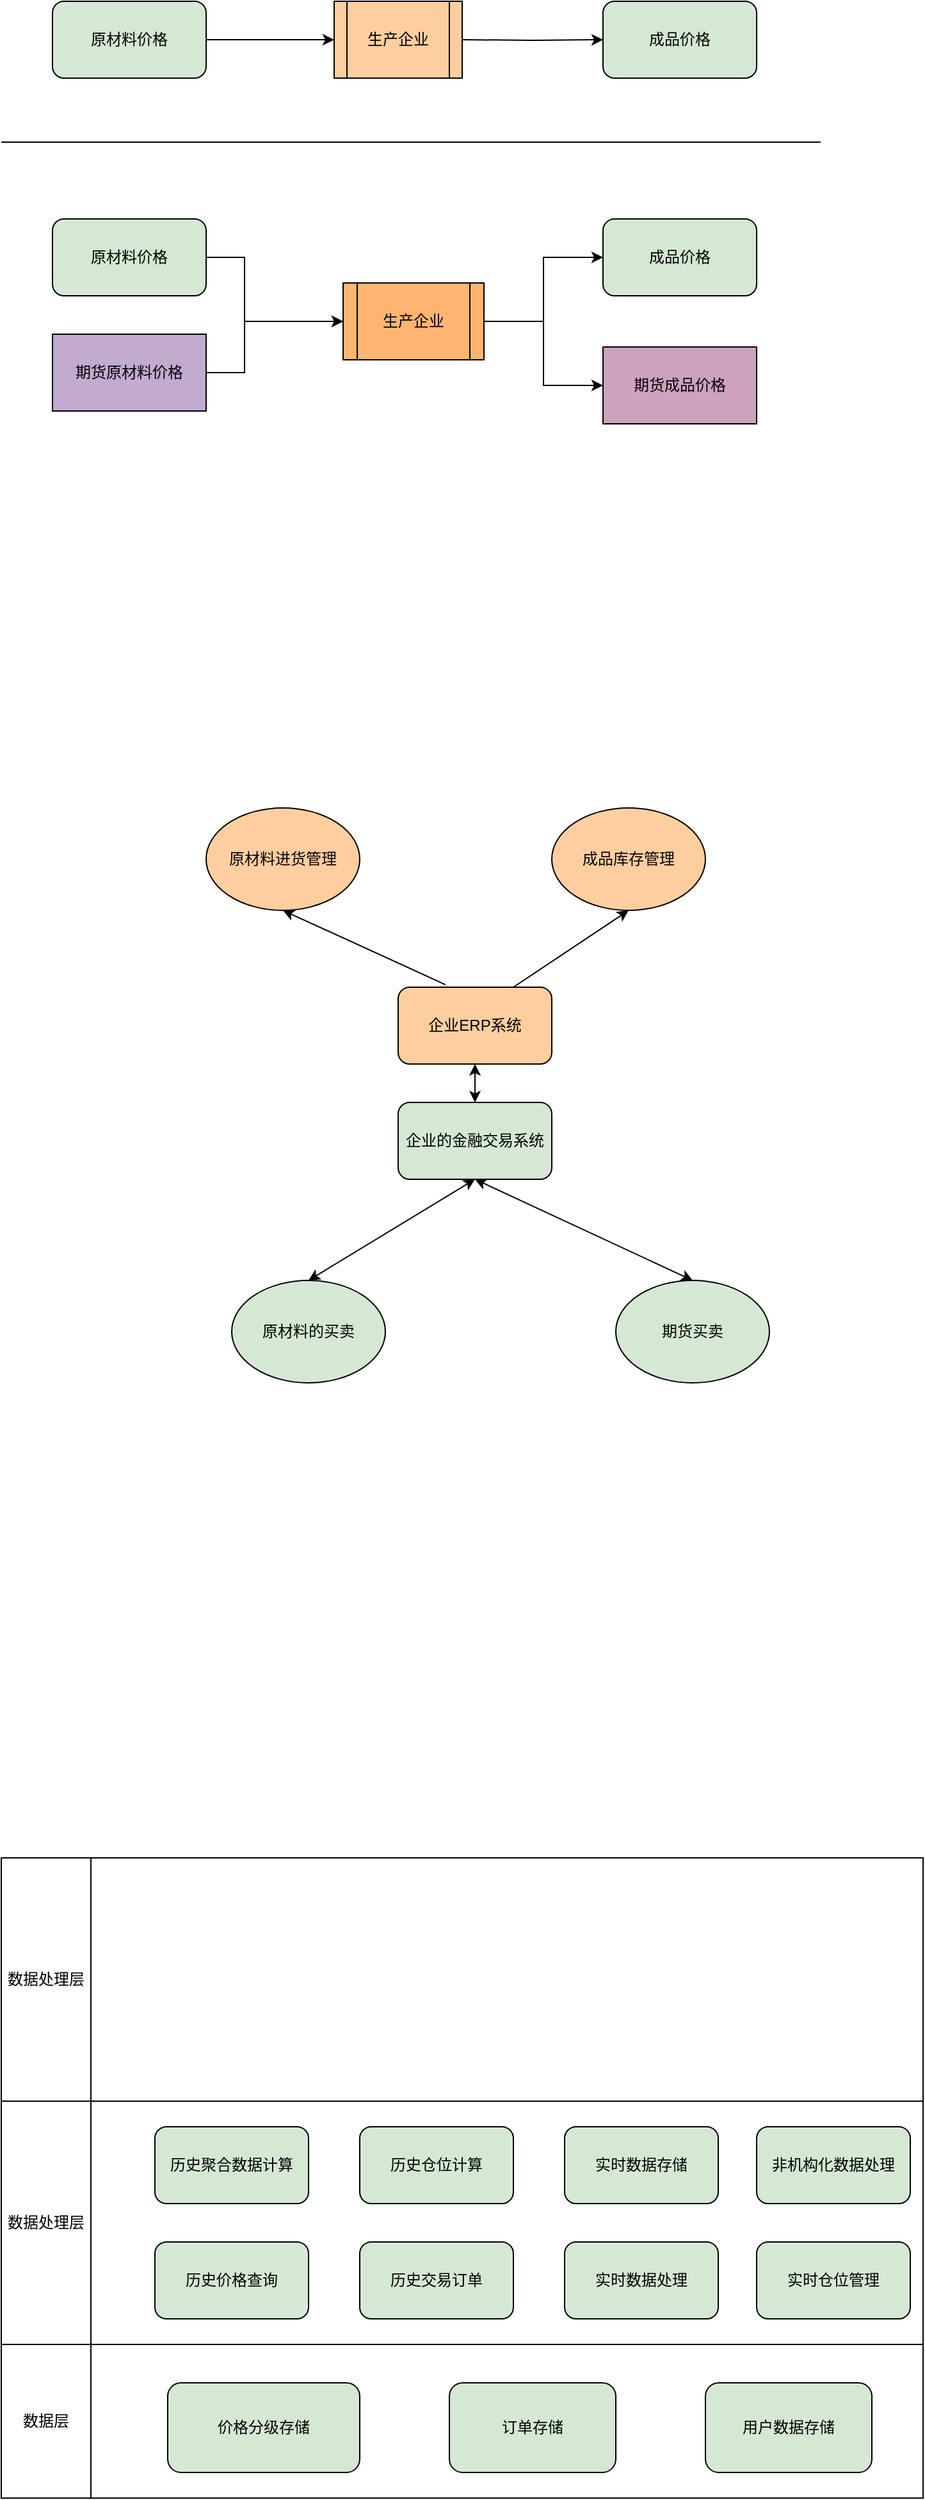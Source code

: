 <mxfile version="10.8.0" type="github"><diagram id="7o7ReF6YEls037SwQ5LS" name="Page-1"><mxGraphModel dx="1158" dy="614" grid="1" gridSize="10" guides="1" tooltips="1" connect="1" arrows="1" fold="1" page="1" pageScale="1" pageWidth="827" pageHeight="1169" math="0" shadow="0"><root><mxCell id="0"/><mxCell id="1" parent="0"/><mxCell id="VMzP-jq-7ChJDkjhJJTq-29" value="" style="rounded=0;whiteSpace=wrap;html=1;fillColor=#FFFFFF;" vertex="1" parent="1"><mxGeometry x="40" y="1810" width="720" height="190" as="geometry"/></mxCell><mxCell id="pUxB87T5R868vP6XW2k0-5" value="" style="edgeStyle=orthogonalEdgeStyle;rounded=0;orthogonalLoop=1;jettySize=auto;html=1;entryX=0;entryY=0.5;entryDx=0;entryDy=0;" parent="1" source="pUxB87T5R868vP6XW2k0-2" edge="1" target="pUxB87T5R868vP6XW2k0-9"><mxGeometry relative="1" as="geometry"><mxPoint x="280" y="200" as="targetPoint"/></mxGeometry></mxCell><mxCell id="pUxB87T5R868vP6XW2k0-2" value="原材料价格" style="rounded=1;whiteSpace=wrap;html=1;fillColor=#D5E8D4;" parent="1" vertex="1"><mxGeometry x="80" y="170" width="120" height="60" as="geometry"/></mxCell><mxCell id="pUxB87T5R868vP6XW2k0-7" value="" style="edgeStyle=orthogonalEdgeStyle;rounded=0;orthogonalLoop=1;jettySize=auto;html=1;" parent="1" target="pUxB87T5R868vP6XW2k0-6" edge="1"><mxGeometry relative="1" as="geometry"><mxPoint x="400" y="200" as="sourcePoint"/></mxGeometry></mxCell><mxCell id="pUxB87T5R868vP6XW2k0-6" value="成品价格" style="rounded=1;whiteSpace=wrap;html=1;fillColor=#D5E8D4;" parent="1" vertex="1"><mxGeometry x="510" y="170" width="120" height="60" as="geometry"/></mxCell><mxCell id="pUxB87T5R868vP6XW2k0-8" value="" style="endArrow=none;html=1;" parent="1" edge="1"><mxGeometry width="50" height="50" relative="1" as="geometry"><mxPoint x="40" y="280" as="sourcePoint"/><mxPoint x="680" y="280" as="targetPoint"/></mxGeometry></mxCell><mxCell id="pUxB87T5R868vP6XW2k0-9" value="生产企业" style="shape=process;whiteSpace=wrap;html=1;backgroundOutline=1;fillColor=#FFCE9F;" parent="1" vertex="1"><mxGeometry x="300" y="170" width="100" height="60" as="geometry"/></mxCell><mxCell id="VMzP-jq-7ChJDkjhJJTq-1" value="" style="edgeStyle=orthogonalEdgeStyle;rounded=0;orthogonalLoop=1;jettySize=auto;html=1;entryX=0;entryY=0.5;entryDx=0;entryDy=0;" edge="1" parent="1" source="VMzP-jq-7ChJDkjhJJTq-2" target="VMzP-jq-7ChJDkjhJJTq-5"><mxGeometry relative="1" as="geometry"><mxPoint x="280" y="370" as="targetPoint"/><Array as="points"><mxPoint x="230" y="370"/><mxPoint x="230" y="420"/></Array></mxGeometry></mxCell><mxCell id="VMzP-jq-7ChJDkjhJJTq-2" value="原材料价格" style="rounded=1;whiteSpace=wrap;html=1;fillColor=#D5E8D4;" vertex="1" parent="1"><mxGeometry x="80" y="340" width="120" height="60" as="geometry"/></mxCell><mxCell id="VMzP-jq-7ChJDkjhJJTq-3" value="" style="edgeStyle=orthogonalEdgeStyle;rounded=0;orthogonalLoop=1;jettySize=auto;html=1;exitX=1;exitY=0.5;exitDx=0;exitDy=0;" edge="1" parent="1" target="VMzP-jq-7ChJDkjhJJTq-4" source="VMzP-jq-7ChJDkjhJJTq-5"><mxGeometry relative="1" as="geometry"><mxPoint x="400" y="370" as="sourcePoint"/></mxGeometry></mxCell><mxCell id="VMzP-jq-7ChJDkjhJJTq-4" value="成品价格" style="rounded=1;whiteSpace=wrap;html=1;fillColor=#D5E8D4;" vertex="1" parent="1"><mxGeometry x="510" y="340" width="120" height="60" as="geometry"/></mxCell><mxCell id="VMzP-jq-7ChJDkjhJJTq-5" value="生产企业" style="shape=process;whiteSpace=wrap;html=1;backgroundOutline=1;fillColor=#FFB570;" vertex="1" parent="1"><mxGeometry x="307" y="390" width="110" height="60" as="geometry"/></mxCell><mxCell id="VMzP-jq-7ChJDkjhJJTq-10" value="" style="edgeStyle=orthogonalEdgeStyle;rounded=0;orthogonalLoop=1;jettySize=auto;html=1;entryX=0;entryY=0.5;entryDx=0;entryDy=0;" edge="1" parent="1" source="VMzP-jq-7ChJDkjhJJTq-6" target="VMzP-jq-7ChJDkjhJJTq-5"><mxGeometry relative="1" as="geometry"><mxPoint x="270" y="370" as="targetPoint"/><Array as="points"><mxPoint x="230" y="460"/><mxPoint x="230" y="420"/></Array></mxGeometry></mxCell><mxCell id="VMzP-jq-7ChJDkjhJJTq-6" value="期货原材料价格" style="rounded=0;whiteSpace=wrap;html=1;fillColor=#C3ABD0;" vertex="1" parent="1"><mxGeometry x="80" y="430" width="120" height="60" as="geometry"/></mxCell><mxCell id="VMzP-jq-7ChJDkjhJJTq-7" value="期货成品价格" style="rounded=0;whiteSpace=wrap;html=1;fillColor=#CDA2BE;" vertex="1" parent="1"><mxGeometry x="510" y="440" width="120" height="60" as="geometry"/></mxCell><mxCell id="VMzP-jq-7ChJDkjhJJTq-11" value="" style="edgeStyle=orthogonalEdgeStyle;rounded=0;orthogonalLoop=1;jettySize=auto;html=1;exitX=1;exitY=0.5;exitDx=0;exitDy=0;entryX=0;entryY=0.5;entryDx=0;entryDy=0;" edge="1" parent="1" source="VMzP-jq-7ChJDkjhJJTq-5" target="VMzP-jq-7ChJDkjhJJTq-7"><mxGeometry relative="1" as="geometry"><mxPoint x="410" y="430" as="sourcePoint"/><mxPoint x="520" y="380" as="targetPoint"/></mxGeometry></mxCell><mxCell id="VMzP-jq-7ChJDkjhJJTq-14" value="企业ERP系统" style="rounded=1;whiteSpace=wrap;html=1;fillColor=#FFCE9F;" vertex="1" parent="1"><mxGeometry x="350" y="940" width="120" height="60" as="geometry"/></mxCell><mxCell id="VMzP-jq-7ChJDkjhJJTq-15" value="企业的金融交易系统" style="rounded=1;whiteSpace=wrap;html=1;fillColor=#D5E8D4;" vertex="1" parent="1"><mxGeometry x="350" y="1030" width="120" height="60" as="geometry"/></mxCell><mxCell id="VMzP-jq-7ChJDkjhJJTq-16" value="原材料进货管理" style="ellipse;whiteSpace=wrap;html=1;fillColor=#FFCE9F;" vertex="1" parent="1"><mxGeometry x="200" y="800" width="120" height="80" as="geometry"/></mxCell><mxCell id="VMzP-jq-7ChJDkjhJJTq-17" value="成品库存管理" style="ellipse;whiteSpace=wrap;html=1;fillColor=#FFCE9F;" vertex="1" parent="1"><mxGeometry x="470" y="800" width="120" height="80" as="geometry"/></mxCell><mxCell id="VMzP-jq-7ChJDkjhJJTq-18" value="" style="endArrow=classic;html=1;entryX=0.5;entryY=1;entryDx=0;entryDy=0;exitX=0.308;exitY=-0.033;exitDx=0;exitDy=0;exitPerimeter=0;" edge="1" parent="1" source="VMzP-jq-7ChJDkjhJJTq-14" target="VMzP-jq-7ChJDkjhJJTq-16"><mxGeometry width="50" height="50" relative="1" as="geometry"><mxPoint x="190" y="980" as="sourcePoint"/><mxPoint x="240" y="930" as="targetPoint"/></mxGeometry></mxCell><mxCell id="VMzP-jq-7ChJDkjhJJTq-19" value="" style="endArrow=classic;html=1;entryX=0.5;entryY=1;entryDx=0;entryDy=0;exitX=0.75;exitY=0;exitDx=0;exitDy=0;" edge="1" parent="1" source="VMzP-jq-7ChJDkjhJJTq-14" target="VMzP-jq-7ChJDkjhJJTq-17"><mxGeometry width="50" height="50" relative="1" as="geometry"><mxPoint x="40" y="1130" as="sourcePoint"/><mxPoint x="90" y="1080" as="targetPoint"/></mxGeometry></mxCell><mxCell id="VMzP-jq-7ChJDkjhJJTq-21" value="原材料的买卖" style="ellipse;whiteSpace=wrap;html=1;fillColor=#D5E8D4;" vertex="1" parent="1"><mxGeometry x="220" y="1169" width="120" height="80" as="geometry"/></mxCell><mxCell id="VMzP-jq-7ChJDkjhJJTq-22" value="期货买卖" style="ellipse;whiteSpace=wrap;html=1;fillColor=#D5E8D4;" vertex="1" parent="1"><mxGeometry x="520" y="1169" width="120" height="80" as="geometry"/></mxCell><mxCell id="VMzP-jq-7ChJDkjhJJTq-23" value="" style="endArrow=classic;startArrow=classic;html=1;exitX=0.5;exitY=0;exitDx=0;exitDy=0;" edge="1" parent="1" source="VMzP-jq-7ChJDkjhJJTq-15"><mxGeometry width="50" height="50" relative="1" as="geometry"><mxPoint x="120" y="1150" as="sourcePoint"/><mxPoint x="410" y="1000" as="targetPoint"/></mxGeometry></mxCell><mxCell id="VMzP-jq-7ChJDkjhJJTq-26" value="" style="endArrow=classic;startArrow=classic;html=1;entryX=0.5;entryY=1;entryDx=0;entryDy=0;exitX=0.5;exitY=0;exitDx=0;exitDy=0;" edge="1" parent="1" source="VMzP-jq-7ChJDkjhJJTq-21" target="VMzP-jq-7ChJDkjhJJTq-15"><mxGeometry width="50" height="50" relative="1" as="geometry"><mxPoint x="360" y="1150" as="sourcePoint"/><mxPoint x="410" y="1100" as="targetPoint"/></mxGeometry></mxCell><mxCell id="VMzP-jq-7ChJDkjhJJTq-27" value="" style="endArrow=classic;startArrow=classic;html=1;exitX=0.5;exitY=0;exitDx=0;exitDy=0;" edge="1" parent="1" source="VMzP-jq-7ChJDkjhJJTq-22"><mxGeometry width="50" height="50" relative="1" as="geometry"><mxPoint x="40" y="1320" as="sourcePoint"/><mxPoint x="410" y="1090" as="targetPoint"/></mxGeometry></mxCell><mxCell id="VMzP-jq-7ChJDkjhJJTq-28" value="历史价格查询" style="rounded=1;whiteSpace=wrap;html=1;fillColor=#D5E8D4;" vertex="1" parent="1"><mxGeometry x="160" y="1920" width="120" height="60" as="geometry"/></mxCell><mxCell id="VMzP-jq-7ChJDkjhJJTq-30" value="历史交易订单" style="rounded=1;whiteSpace=wrap;html=1;fillColor=#D5E8D4;" vertex="1" parent="1"><mxGeometry x="320" y="1920" width="120" height="60" as="geometry"/></mxCell><mxCell id="VMzP-jq-7ChJDkjhJJTq-31" value="历史聚合数据计算" style="rounded=1;whiteSpace=wrap;html=1;fillColor=#D5E8D4;" vertex="1" parent="1"><mxGeometry x="160" y="1830" width="120" height="60" as="geometry"/></mxCell><mxCell id="VMzP-jq-7ChJDkjhJJTq-32" value="历史仓位计算" style="rounded=1;whiteSpace=wrap;html=1;fillColor=#D5E8D4;" vertex="1" parent="1"><mxGeometry x="320" y="1830" width="120" height="60" as="geometry"/></mxCell><mxCell id="VMzP-jq-7ChJDkjhJJTq-33" value="" style="rounded=0;whiteSpace=wrap;html=1;fillColor=#FFFFFF;" vertex="1" parent="1"><mxGeometry x="40" y="2000" width="720" height="120" as="geometry"/></mxCell><mxCell id="VMzP-jq-7ChJDkjhJJTq-34" value="数据层" style="rounded=0;whiteSpace=wrap;html=1;fillColor=#FFFFFF;" vertex="1" parent="1"><mxGeometry x="40" y="2000" width="70" height="120" as="geometry"/></mxCell><mxCell id="VMzP-jq-7ChJDkjhJJTq-35" value="数据处理层" style="rounded=0;whiteSpace=wrap;html=1;fillColor=#FFFFFF;" vertex="1" parent="1"><mxGeometry x="40" y="1810" width="70" height="190" as="geometry"/></mxCell><mxCell id="VMzP-jq-7ChJDkjhJJTq-36" value="价格分级存储" style="rounded=1;whiteSpace=wrap;html=1;fillColor=#D5E8D4;" vertex="1" parent="1"><mxGeometry x="170" y="2030" width="150" height="70" as="geometry"/></mxCell><mxCell id="VMzP-jq-7ChJDkjhJJTq-37" value="订单存储" style="rounded=1;whiteSpace=wrap;html=1;fillColor=#D5E8D4;" vertex="1" parent="1"><mxGeometry x="390" y="2030" width="130" height="70" as="geometry"/></mxCell><mxCell id="VMzP-jq-7ChJDkjhJJTq-38" value="用户数据存储" style="rounded=1;whiteSpace=wrap;html=1;fillColor=#D5E8D4;" vertex="1" parent="1"><mxGeometry x="590" y="2030" width="130" height="70" as="geometry"/></mxCell><mxCell id="VMzP-jq-7ChJDkjhJJTq-39" value="实时数据处理" style="rounded=1;whiteSpace=wrap;html=1;fillColor=#D5E8D4;" vertex="1" parent="1"><mxGeometry x="480" y="1920" width="120" height="60" as="geometry"/></mxCell><mxCell id="VMzP-jq-7ChJDkjhJJTq-40" value="实时仓位管理" style="rounded=1;whiteSpace=wrap;html=1;fillColor=#D5E8D4;" vertex="1" parent="1"><mxGeometry x="630" y="1920" width="120" height="60" as="geometry"/></mxCell><mxCell id="VMzP-jq-7ChJDkjhJJTq-42" value="实时数据存储" style="rounded=1;whiteSpace=wrap;html=1;fillColor=#D5E8D4;" vertex="1" parent="1"><mxGeometry x="480" y="1830" width="120" height="60" as="geometry"/></mxCell><mxCell id="VMzP-jq-7ChJDkjhJJTq-43" value="非机构化数据处理" style="rounded=1;whiteSpace=wrap;html=1;fillColor=#D5E8D4;" vertex="1" parent="1"><mxGeometry x="630" y="1830" width="120" height="60" as="geometry"/></mxCell><mxCell id="VMzP-jq-7ChJDkjhJJTq-44" value="" style="rounded=0;whiteSpace=wrap;html=1;fillColor=#FFFFFF;" vertex="1" parent="1"><mxGeometry x="40" y="1620" width="720" height="190" as="geometry"/></mxCell><mxCell id="VMzP-jq-7ChJDkjhJJTq-45" value="数据处理层" style="rounded=0;whiteSpace=wrap;html=1;fillColor=#FFFFFF;" vertex="1" parent="1"><mxGeometry x="40" y="1620" width="70" height="190" as="geometry"/></mxCell></root></mxGraphModel></diagram></mxfile>